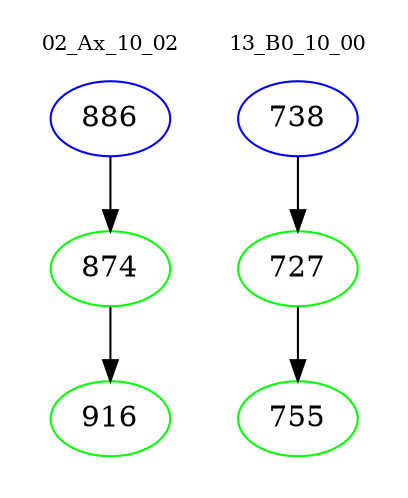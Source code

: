 digraph{
subgraph cluster_0 {
color = white
label = "02_Ax_10_02";
fontsize=10;
T0_886 [label="886", color="blue"]
T0_886 -> T0_874 [color="black"]
T0_874 [label="874", color="green"]
T0_874 -> T0_916 [color="black"]
T0_916 [label="916", color="green"]
}
subgraph cluster_1 {
color = white
label = "13_B0_10_00";
fontsize=10;
T1_738 [label="738", color="blue"]
T1_738 -> T1_727 [color="black"]
T1_727 [label="727", color="green"]
T1_727 -> T1_755 [color="black"]
T1_755 [label="755", color="green"]
}
}
